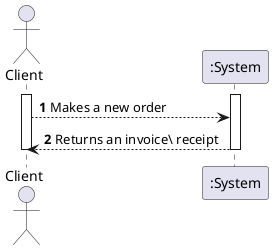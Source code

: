 @startuml
autonumber
actor "Client" as Client
participant ":System" as STM
activate Client

activate STM
Client -->STM:Makes a new order
STM --> Client : Returns an invoice\ receipt
deactivate STM

deactivate Client
@enduml
